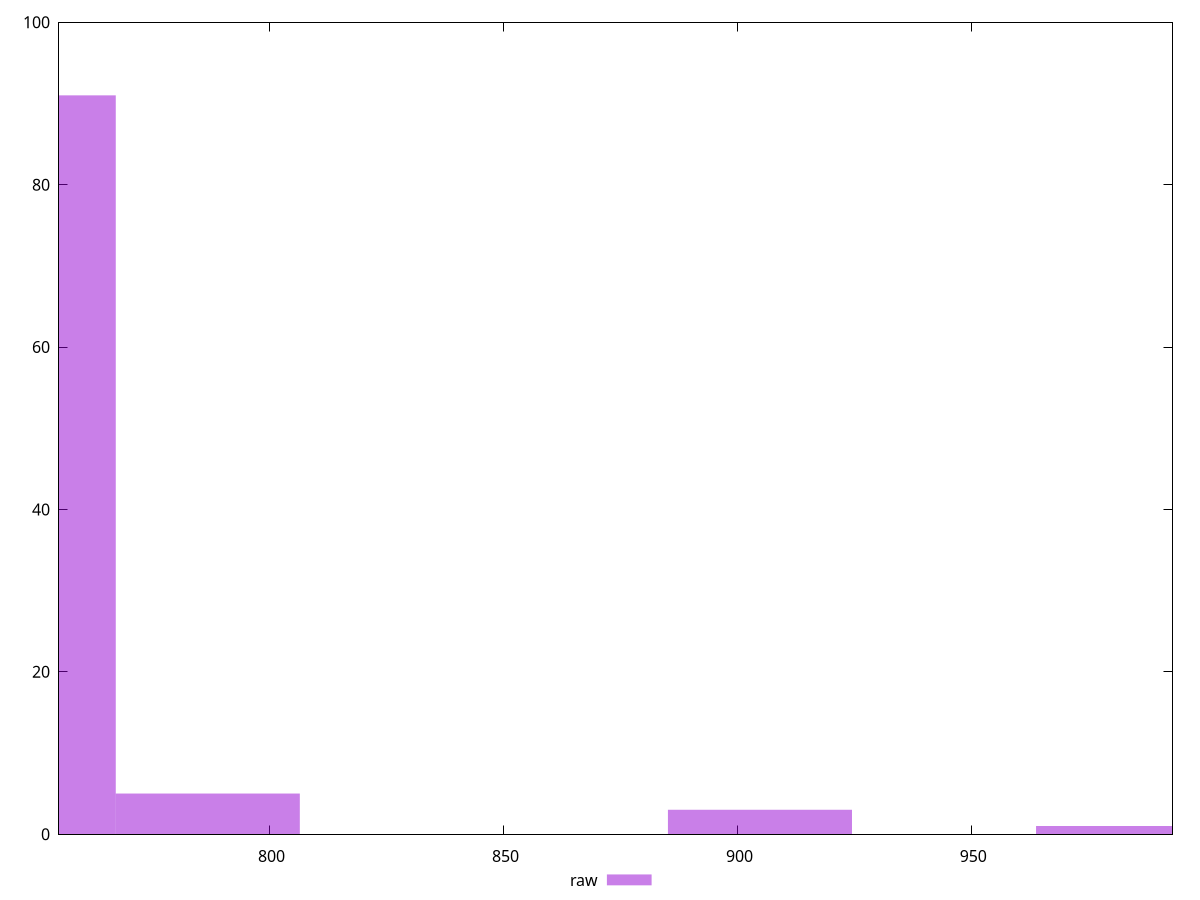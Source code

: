 reset

$raw <<EOF
983.5053713471735 1
904.8249416393996 3
786.8042970777389 5
747.4640822238518 91
EOF

set key outside below
set boxwidth 39.34021485388694
set xrange [755:993]
set yrange [0:100]
set trange [0:100]
set style fill transparent solid 0.5 noborder
set terminal svg size 640, 490 enhanced background rgb 'white'
set output "report_00019_2021-02-10T18-14-37.922Z//uses-rel-preload/samples/pages+cached+noadtech/raw/histogram.svg"

plot $raw title "raw" with boxes

reset
